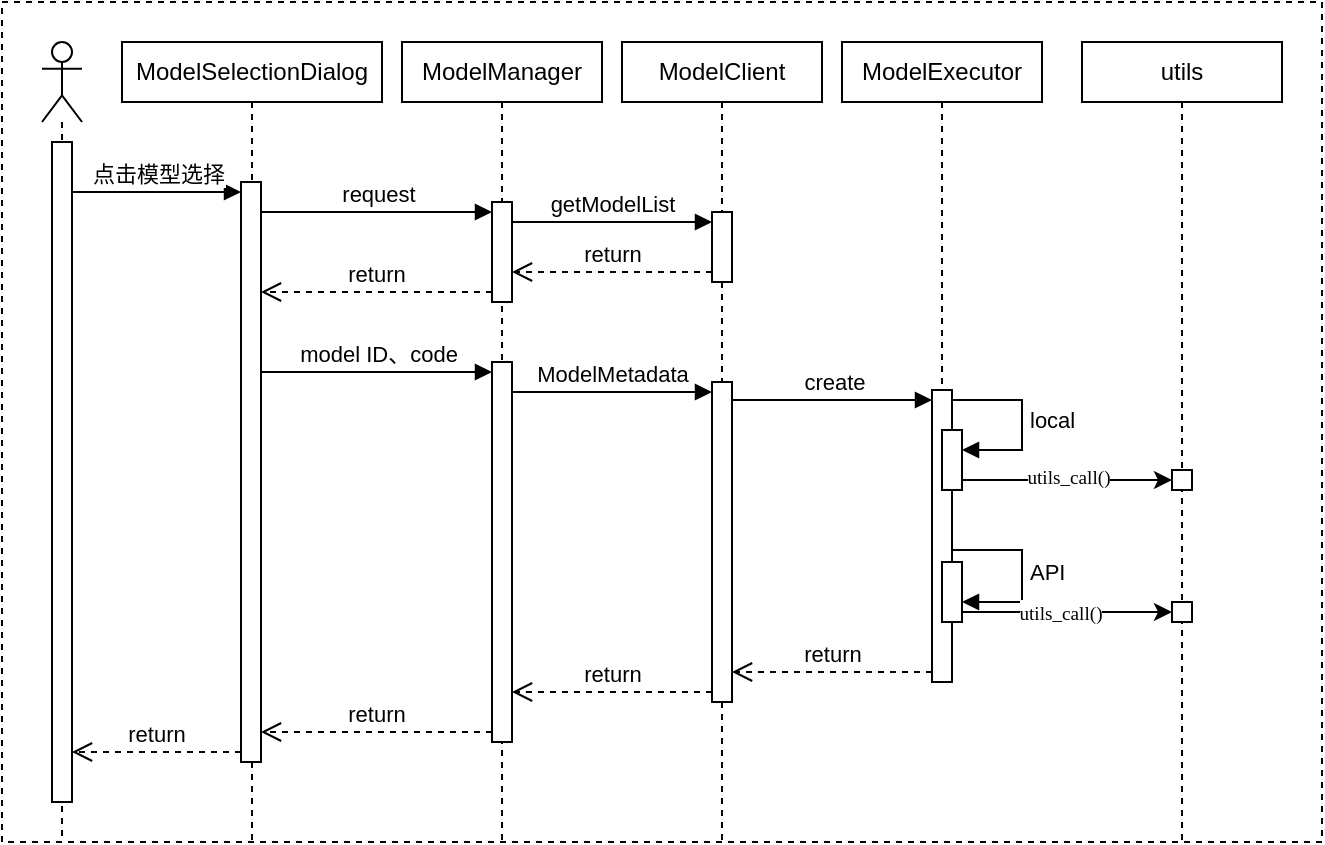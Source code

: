 <mxfile version="26.2.12">
  <diagram name="第 1 页" id="L7BnM6FXrhf_ScV4RtGR">
    <mxGraphModel dx="1752" dy="575" grid="1" gridSize="10" guides="1" tooltips="1" connect="1" arrows="1" fold="1" page="1" pageScale="1" pageWidth="827" pageHeight="1169" math="0" shadow="0">
      <root>
        <mxCell id="0" />
        <mxCell id="1" parent="0" />
        <mxCell id="oSiUhIfpG8IgEurFUvMn-1" value="" style="rounded=0;whiteSpace=wrap;html=1;dashed=1;" vertex="1" parent="1">
          <mxGeometry x="-610" y="50" width="660" height="420" as="geometry" />
        </mxCell>
        <mxCell id="oSiUhIfpG8IgEurFUvMn-2" value="" style="shape=umlLifeline;perimeter=lifelinePerimeter;whiteSpace=wrap;html=1;container=1;dropTarget=0;collapsible=0;recursiveResize=0;outlineConnect=0;portConstraint=eastwest;newEdgeStyle={&quot;curved&quot;:0,&quot;rounded&quot;:0};participant=umlActor;" vertex="1" parent="1">
          <mxGeometry x="-590" y="70" width="20" height="400" as="geometry" />
        </mxCell>
        <mxCell id="oSiUhIfpG8IgEurFUvMn-3" value="" style="html=1;points=[[0,0,0,0,5],[0,1,0,0,-5],[1,0,0,0,5],[1,1,0,0,-5]];perimeter=orthogonalPerimeter;outlineConnect=0;targetShapes=umlLifeline;portConstraint=eastwest;newEdgeStyle={&quot;curved&quot;:0,&quot;rounded&quot;:0};" vertex="1" parent="oSiUhIfpG8IgEurFUvMn-2">
          <mxGeometry x="5" y="50" width="10" height="330" as="geometry" />
        </mxCell>
        <mxCell id="oSiUhIfpG8IgEurFUvMn-4" value="ModelSelectionDialog" style="shape=umlLifeline;perimeter=lifelinePerimeter;whiteSpace=wrap;html=1;container=1;dropTarget=0;collapsible=0;recursiveResize=0;outlineConnect=0;portConstraint=eastwest;newEdgeStyle={&quot;curved&quot;:0,&quot;rounded&quot;:0};size=30;" vertex="1" parent="1">
          <mxGeometry x="-550" y="70" width="130" height="400" as="geometry" />
        </mxCell>
        <mxCell id="oSiUhIfpG8IgEurFUvMn-10" value="" style="html=1;points=[[0,0,0,0,5],[0,1,0,0,-5],[1,0,0,0,5],[1,1,0,0,-5]];perimeter=orthogonalPerimeter;outlineConnect=0;targetShapes=umlLifeline;portConstraint=eastwest;newEdgeStyle={&quot;curved&quot;:0,&quot;rounded&quot;:0};" vertex="1" parent="oSiUhIfpG8IgEurFUvMn-4">
          <mxGeometry x="59.5" y="70" width="10" height="290" as="geometry" />
        </mxCell>
        <mxCell id="oSiUhIfpG8IgEurFUvMn-5" value="ModelExecutor" style="shape=umlLifeline;perimeter=lifelinePerimeter;whiteSpace=wrap;html=1;container=1;dropTarget=0;collapsible=0;recursiveResize=0;outlineConnect=0;portConstraint=eastwest;newEdgeStyle={&quot;curved&quot;:0,&quot;rounded&quot;:0};size=30;" vertex="1" parent="1">
          <mxGeometry x="-190" y="70" width="100" height="320" as="geometry" />
        </mxCell>
        <mxCell id="oSiUhIfpG8IgEurFUvMn-26" value="" style="html=1;points=[[0,0,0,0,5],[0,1,0,0,-5],[1,0,0,0,5],[1,1,0,0,-5]];perimeter=orthogonalPerimeter;outlineConnect=0;targetShapes=umlLifeline;portConstraint=eastwest;newEdgeStyle={&quot;curved&quot;:0,&quot;rounded&quot;:0};" vertex="1" parent="oSiUhIfpG8IgEurFUvMn-5">
          <mxGeometry x="45" y="174" width="10" height="146" as="geometry" />
        </mxCell>
        <mxCell id="oSiUhIfpG8IgEurFUvMn-6" value="ModelManager" style="shape=umlLifeline;perimeter=lifelinePerimeter;whiteSpace=wrap;html=1;container=1;dropTarget=0;collapsible=0;recursiveResize=0;outlineConnect=0;portConstraint=eastwest;newEdgeStyle={&quot;curved&quot;:0,&quot;rounded&quot;:0};size=30;" vertex="1" parent="1">
          <mxGeometry x="-410" y="70" width="100" height="400" as="geometry" />
        </mxCell>
        <mxCell id="oSiUhIfpG8IgEurFUvMn-13" value="" style="html=1;points=[[0,0,0,0,5],[0,1,0,0,-5],[1,0,0,0,5],[1,1,0,0,-5]];perimeter=orthogonalPerimeter;outlineConnect=0;targetShapes=umlLifeline;portConstraint=eastwest;newEdgeStyle={&quot;curved&quot;:0,&quot;rounded&quot;:0};" vertex="1" parent="oSiUhIfpG8IgEurFUvMn-6">
          <mxGeometry x="45" y="80" width="10" height="50" as="geometry" />
        </mxCell>
        <mxCell id="oSiUhIfpG8IgEurFUvMn-19" value="" style="html=1;points=[[0,0,0,0,5],[0,1,0,0,-5],[1,0,0,0,5],[1,1,0,0,-5]];perimeter=orthogonalPerimeter;outlineConnect=0;targetShapes=umlLifeline;portConstraint=eastwest;newEdgeStyle={&quot;curved&quot;:0,&quot;rounded&quot;:0};" vertex="1" parent="oSiUhIfpG8IgEurFUvMn-6">
          <mxGeometry x="45" y="160" width="10" height="190" as="geometry" />
        </mxCell>
        <mxCell id="oSiUhIfpG8IgEurFUvMn-7" value="ModelClient" style="shape=umlLifeline;perimeter=lifelinePerimeter;whiteSpace=wrap;html=1;container=1;dropTarget=0;collapsible=0;recursiveResize=0;outlineConnect=0;portConstraint=eastwest;newEdgeStyle={&quot;curved&quot;:0,&quot;rounded&quot;:0};size=30;" vertex="1" parent="1">
          <mxGeometry x="-300" y="70" width="100" height="400" as="geometry" />
        </mxCell>
        <mxCell id="oSiUhIfpG8IgEurFUvMn-16" value="" style="html=1;points=[[0,0,0,0,5],[0,1,0,0,-5],[1,0,0,0,5],[1,1,0,0,-5]];perimeter=orthogonalPerimeter;outlineConnect=0;targetShapes=umlLifeline;portConstraint=eastwest;newEdgeStyle={&quot;curved&quot;:0,&quot;rounded&quot;:0};" vertex="1" parent="oSiUhIfpG8IgEurFUvMn-7">
          <mxGeometry x="45" y="85" width="10" height="35" as="geometry" />
        </mxCell>
        <mxCell id="oSiUhIfpG8IgEurFUvMn-22" value="" style="html=1;points=[[0,0,0,0,5],[0,1,0,0,-5],[1,0,0,0,5],[1,1,0,0,-5]];perimeter=orthogonalPerimeter;outlineConnect=0;targetShapes=umlLifeline;portConstraint=eastwest;newEdgeStyle={&quot;curved&quot;:0,&quot;rounded&quot;:0};" vertex="1" parent="oSiUhIfpG8IgEurFUvMn-7">
          <mxGeometry x="45" y="170" width="10" height="160" as="geometry" />
        </mxCell>
        <mxCell id="oSiUhIfpG8IgEurFUvMn-8" value="utils" style="shape=umlLifeline;perimeter=lifelinePerimeter;whiteSpace=wrap;html=1;container=1;dropTarget=0;collapsible=0;recursiveResize=0;outlineConnect=0;portConstraint=eastwest;newEdgeStyle={&quot;curved&quot;:0,&quot;rounded&quot;:0};size=30;" vertex="1" parent="1">
          <mxGeometry x="-70" y="70" width="100" height="400" as="geometry" />
        </mxCell>
        <mxCell id="oSiUhIfpG8IgEurFUvMn-38" value="" style="html=1;points=[[0,0,0,0,5],[0,1,0,0,-5],[1,0,0,0,5],[1,1,0,0,-5]];perimeter=orthogonalPerimeter;outlineConnect=0;targetShapes=umlLifeline;portConstraint=eastwest;newEdgeStyle={&quot;curved&quot;:0,&quot;rounded&quot;:0};" vertex="1" parent="oSiUhIfpG8IgEurFUvMn-8">
          <mxGeometry x="45" y="214" width="10" height="10" as="geometry" />
        </mxCell>
        <mxCell id="oSiUhIfpG8IgEurFUvMn-40" value="" style="html=1;points=[[0,0,0,0,5],[0,1,0,0,-5],[1,0,0,0,5],[1,1,0,0,-5]];perimeter=orthogonalPerimeter;outlineConnect=0;targetShapes=umlLifeline;portConstraint=eastwest;newEdgeStyle={&quot;curved&quot;:0,&quot;rounded&quot;:0};" vertex="1" parent="oSiUhIfpG8IgEurFUvMn-8">
          <mxGeometry x="45" y="280" width="10" height="10" as="geometry" />
        </mxCell>
        <mxCell id="oSiUhIfpG8IgEurFUvMn-17" value="getModelList" style="html=1;verticalAlign=bottom;endArrow=block;curved=0;rounded=0;entryX=0;entryY=0;entryDx=0;entryDy=5;" edge="1" target="oSiUhIfpG8IgEurFUvMn-16" parent="1" source="oSiUhIfpG8IgEurFUvMn-13">
          <mxGeometry relative="1" as="geometry">
            <mxPoint x="-340" y="165" as="sourcePoint" />
            <mxPoint as="offset" />
          </mxGeometry>
        </mxCell>
        <mxCell id="oSiUhIfpG8IgEurFUvMn-18" value="return" style="html=1;verticalAlign=bottom;endArrow=open;dashed=1;endSize=8;curved=0;rounded=0;exitX=0;exitY=1;exitDx=0;exitDy=-5;" edge="1" source="oSiUhIfpG8IgEurFUvMn-16" parent="1" target="oSiUhIfpG8IgEurFUvMn-13">
          <mxGeometry relative="1" as="geometry">
            <mxPoint x="-340" y="235" as="targetPoint" />
          </mxGeometry>
        </mxCell>
        <mxCell id="oSiUhIfpG8IgEurFUvMn-20" value="model ID、code" style="html=1;verticalAlign=bottom;endArrow=block;curved=0;rounded=0;entryX=0;entryY=0;entryDx=0;entryDy=5;" edge="1" target="oSiUhIfpG8IgEurFUvMn-19" parent="1" source="oSiUhIfpG8IgEurFUvMn-10">
          <mxGeometry relative="1" as="geometry">
            <mxPoint x="-430" y="275" as="sourcePoint" />
          </mxGeometry>
        </mxCell>
        <mxCell id="oSiUhIfpG8IgEurFUvMn-21" value="return" style="html=1;verticalAlign=bottom;endArrow=open;dashed=1;endSize=8;curved=0;rounded=0;exitX=0;exitY=1;exitDx=0;exitDy=-5;" edge="1" source="oSiUhIfpG8IgEurFUvMn-19" parent="1" target="oSiUhIfpG8IgEurFUvMn-10">
          <mxGeometry relative="1" as="geometry">
            <mxPoint x="-480" y="415" as="targetPoint" />
          </mxGeometry>
        </mxCell>
        <mxCell id="oSiUhIfpG8IgEurFUvMn-14" value="request" style="html=1;verticalAlign=bottom;endArrow=block;curved=0;rounded=0;entryX=0;entryY=0;entryDx=0;entryDy=5;" edge="1" target="oSiUhIfpG8IgEurFUvMn-13" parent="1" source="oSiUhIfpG8IgEurFUvMn-10">
          <mxGeometry relative="1" as="geometry">
            <mxPoint x="-440" y="165" as="sourcePoint" />
            <mxPoint as="offset" />
          </mxGeometry>
        </mxCell>
        <mxCell id="oSiUhIfpG8IgEurFUvMn-15" value="return" style="html=1;verticalAlign=bottom;endArrow=open;dashed=1;endSize=8;curved=0;rounded=0;exitX=0;exitY=1;exitDx=0;exitDy=-5;" edge="1" source="oSiUhIfpG8IgEurFUvMn-13" parent="1" target="oSiUhIfpG8IgEurFUvMn-10">
          <mxGeometry relative="1" as="geometry">
            <mxPoint x="-440" y="235" as="targetPoint" />
          </mxGeometry>
        </mxCell>
        <mxCell id="oSiUhIfpG8IgEurFUvMn-12" value="return" style="html=1;verticalAlign=bottom;endArrow=open;dashed=1;endSize=8;curved=0;rounded=0;exitX=0;exitY=1;exitDx=0;exitDy=-5;" edge="1" source="oSiUhIfpG8IgEurFUvMn-10" parent="1" target="oSiUhIfpG8IgEurFUvMn-3">
          <mxGeometry relative="1" as="geometry">
            <mxPoint x="-575" y="245" as="targetPoint" />
          </mxGeometry>
        </mxCell>
        <mxCell id="oSiUhIfpG8IgEurFUvMn-11" value="点击模型选择" style="html=1;verticalAlign=bottom;endArrow=block;curved=0;rounded=0;entryX=0;entryY=0;entryDx=0;entryDy=5;" edge="1" target="oSiUhIfpG8IgEurFUvMn-10" parent="1" source="oSiUhIfpG8IgEurFUvMn-3">
          <mxGeometry x="0.008" relative="1" as="geometry">
            <mxPoint x="-575" y="175" as="sourcePoint" />
            <mxPoint as="offset" />
          </mxGeometry>
        </mxCell>
        <mxCell id="oSiUhIfpG8IgEurFUvMn-23" value="ModelMetadata" style="html=1;verticalAlign=bottom;endArrow=block;curved=0;rounded=0;entryX=0;entryY=0;entryDx=0;entryDy=5;" edge="1" target="oSiUhIfpG8IgEurFUvMn-22" parent="1" source="oSiUhIfpG8IgEurFUvMn-19">
          <mxGeometry relative="1" as="geometry">
            <mxPoint x="-440" y="195" as="sourcePoint" />
            <mxPoint as="offset" />
          </mxGeometry>
        </mxCell>
        <mxCell id="oSiUhIfpG8IgEurFUvMn-24" value="return" style="html=1;verticalAlign=bottom;endArrow=open;dashed=1;endSize=8;curved=0;rounded=0;exitX=0;exitY=1;exitDx=0;exitDy=-5;" edge="1" source="oSiUhIfpG8IgEurFUvMn-22" parent="1" target="oSiUhIfpG8IgEurFUvMn-19">
          <mxGeometry relative="1" as="geometry">
            <mxPoint x="-440" y="265" as="targetPoint" />
          </mxGeometry>
        </mxCell>
        <mxCell id="oSiUhIfpG8IgEurFUvMn-41" style="edgeStyle=orthogonalEdgeStyle;rounded=0;orthogonalLoop=1;jettySize=auto;html=1;curved=0;exitX=1;exitY=1;exitDx=0;exitDy=-5;exitPerimeter=0;" edge="1" parent="1" source="oSiUhIfpG8IgEurFUvMn-29" target="oSiUhIfpG8IgEurFUvMn-38">
          <mxGeometry relative="1" as="geometry" />
        </mxCell>
        <mxCell id="oSiUhIfpG8IgEurFUvMn-42" value="&lt;div&gt;&lt;span style=&quot;font-size: 7.206pt; font-family: &amp;quot;Times New Roman&amp;quot;;&quot;&gt;utils_call()&lt;/span&gt;&lt;/div&gt;" style="edgeLabel;html=1;align=center;verticalAlign=middle;resizable=0;points=[];" vertex="1" connectable="0" parent="oSiUhIfpG8IgEurFUvMn-41">
          <mxGeometry x="0.009" y="2" relative="1" as="geometry">
            <mxPoint as="offset" />
          </mxGeometry>
        </mxCell>
        <mxCell id="oSiUhIfpG8IgEurFUvMn-29" value="" style="html=1;points=[[0,0,0,0,5],[0,1,0,0,-5],[1,0,0,0,5],[1,1,0,0,-5]];perimeter=orthogonalPerimeter;outlineConnect=0;targetShapes=umlLifeline;portConstraint=eastwest;newEdgeStyle={&quot;curved&quot;:0,&quot;rounded&quot;:0};" vertex="1" parent="1">
          <mxGeometry x="-140" y="264" width="10" height="30" as="geometry" />
        </mxCell>
        <mxCell id="oSiUhIfpG8IgEurFUvMn-30" value="local" style="html=1;align=left;spacingLeft=2;endArrow=block;rounded=0;edgeStyle=orthogonalEdgeStyle;curved=0;rounded=0;exitX=1;exitY=0;exitDx=0;exitDy=5;exitPerimeter=0;" edge="1" target="oSiUhIfpG8IgEurFUvMn-29" parent="1" source="oSiUhIfpG8IgEurFUvMn-26">
          <mxGeometry relative="1" as="geometry">
            <mxPoint x="-95" y="244" as="sourcePoint" />
            <Array as="points">
              <mxPoint x="-100" y="249" />
              <mxPoint x="-100" y="274" />
            </Array>
          </mxGeometry>
        </mxCell>
        <mxCell id="oSiUhIfpG8IgEurFUvMn-36" value="" style="html=1;points=[[0,0,0,0,5],[0,1,0,0,-5],[1,0,0,0,5],[1,1,0,0,-5]];perimeter=orthogonalPerimeter;outlineConnect=0;targetShapes=umlLifeline;portConstraint=eastwest;newEdgeStyle={&quot;curved&quot;:0,&quot;rounded&quot;:0};" vertex="1" parent="1">
          <mxGeometry x="-140" y="330" width="10" height="30" as="geometry" />
        </mxCell>
        <mxCell id="oSiUhIfpG8IgEurFUvMn-37" value="API" style="html=1;align=left;spacingLeft=2;endArrow=block;rounded=0;edgeStyle=orthogonalEdgeStyle;curved=0;rounded=0;" edge="1" target="oSiUhIfpG8IgEurFUvMn-36" parent="1" source="oSiUhIfpG8IgEurFUvMn-26">
          <mxGeometry relative="1" as="geometry">
            <mxPoint x="-120" y="324" as="sourcePoint" />
            <Array as="points">
              <mxPoint x="-100" y="324" />
              <mxPoint x="-100" y="350" />
            </Array>
            <mxPoint x="-130" y="354" as="targetPoint" />
          </mxGeometry>
        </mxCell>
        <mxCell id="oSiUhIfpG8IgEurFUvMn-43" style="edgeStyle=orthogonalEdgeStyle;rounded=0;orthogonalLoop=1;jettySize=auto;html=1;curved=0;entryX=0;entryY=0;entryDx=0;entryDy=5;entryPerimeter=0;" edge="1" parent="1" source="oSiUhIfpG8IgEurFUvMn-36" target="oSiUhIfpG8IgEurFUvMn-40">
          <mxGeometry relative="1" as="geometry">
            <Array as="points">
              <mxPoint x="-100" y="355" />
              <mxPoint x="-100" y="355" />
            </Array>
          </mxGeometry>
        </mxCell>
        <mxCell id="oSiUhIfpG8IgEurFUvMn-45" value="&lt;div&gt;&lt;span style=&quot;font-size: 7.206pt; font-family: &amp;quot;Times New Roman&amp;quot;;&quot;&gt;utils_call()&lt;/span&gt;&lt;/div&gt;" style="edgeLabel;html=1;align=center;verticalAlign=middle;resizable=0;points=[];" vertex="1" connectable="0" parent="oSiUhIfpG8IgEurFUvMn-43">
          <mxGeometry x="-0.08" relative="1" as="geometry">
            <mxPoint as="offset" />
          </mxGeometry>
        </mxCell>
        <mxCell id="oSiUhIfpG8IgEurFUvMn-28" value="return" style="html=1;verticalAlign=bottom;endArrow=open;dashed=1;endSize=8;curved=0;rounded=0;exitX=0;exitY=1;exitDx=0;exitDy=-5;" edge="1" source="oSiUhIfpG8IgEurFUvMn-26" parent="1" target="oSiUhIfpG8IgEurFUvMn-22">
          <mxGeometry relative="1" as="geometry">
            <mxPoint x="-216" y="295" as="targetPoint" />
          </mxGeometry>
        </mxCell>
        <mxCell id="oSiUhIfpG8IgEurFUvMn-27" value="create" style="html=1;verticalAlign=bottom;endArrow=block;curved=0;rounded=0;entryX=0;entryY=0;entryDx=0;entryDy=5;" edge="1" target="oSiUhIfpG8IgEurFUvMn-26" parent="1" source="oSiUhIfpG8IgEurFUvMn-22">
          <mxGeometry x="0.011" relative="1" as="geometry">
            <mxPoint x="-216" y="249" as="sourcePoint" />
            <mxPoint as="offset" />
          </mxGeometry>
        </mxCell>
      </root>
    </mxGraphModel>
  </diagram>
</mxfile>
